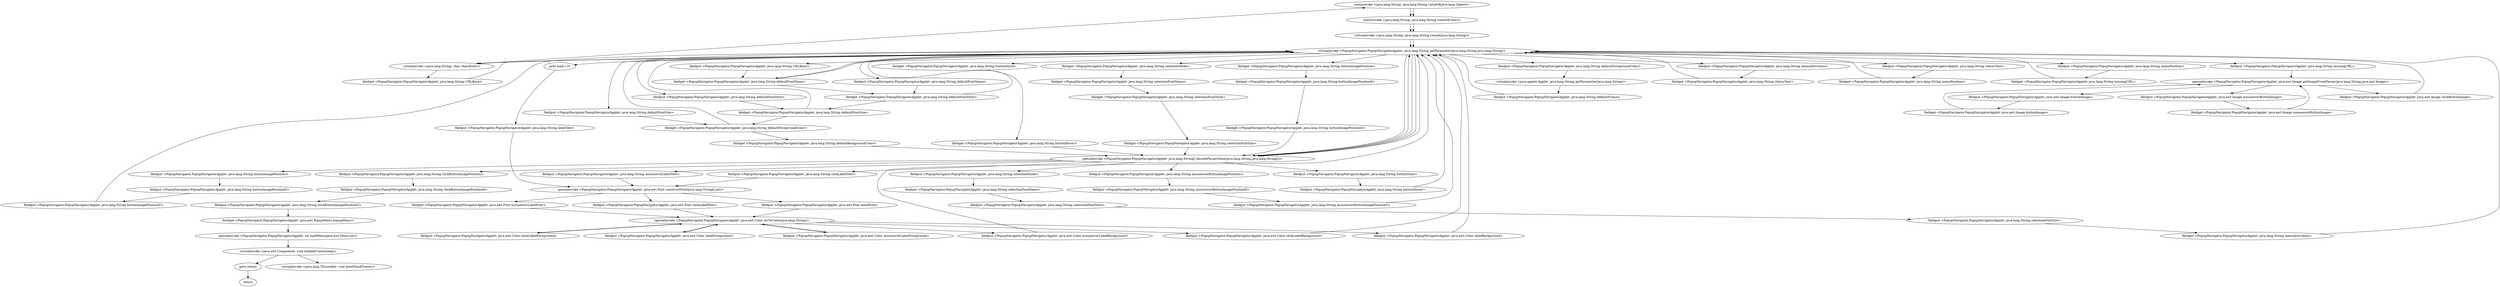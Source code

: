 digraph "" {
"staticinvoke <java.lang.String: java.lang.String valueOf(java.lang.Object)>";
 "staticinvoke <java.lang.String: java.lang.String valueOf(java.lang.Object)>"->"staticinvoke <java.lang.String: java.lang.String valueOf(char)>";
 "staticinvoke <java.lang.String: java.lang.String valueOf(char)>"->"virtualinvoke <java.lang.String: java.lang.String concat(java.lang.String)>";
 "virtualinvoke <java.lang.String: java.lang.String concat(java.lang.String)>"->"virtualinvoke <PopupNavigator.PopupNavigatorApplet: java.lang.String getParameter(java.lang.String,java.lang.String)>";
 "virtualinvoke <PopupNavigator.PopupNavigatorApplet: java.lang.String getParameter(java.lang.String,java.lang.String)>"->"virtualinvoke <java.lang.String: char charAt(int)>";
 "virtualinvoke <java.lang.String: char charAt(int)>"->"staticinvoke <java.lang.String: java.lang.String valueOf(java.lang.Object)>";
 "staticinvoke <java.lang.String: java.lang.String valueOf(java.lang.Object)>"->"staticinvoke <java.lang.String: java.lang.String valueOf(char)>";
 "staticinvoke <java.lang.String: java.lang.String valueOf(char)>"->"virtualinvoke <java.lang.String: java.lang.String concat(java.lang.String)>";
 "virtualinvoke <java.lang.String: java.lang.String concat(java.lang.String)>"->"virtualinvoke <PopupNavigator.PopupNavigatorApplet: java.lang.String getParameter(java.lang.String,java.lang.String)>";
 "virtualinvoke <PopupNavigator.PopupNavigatorApplet: java.lang.String getParameter(java.lang.String,java.lang.String)>"->"virtualinvoke <java.lang.String: char charAt(int)>";
 "virtualinvoke <java.lang.String: char charAt(int)>"->"fieldget <PopupNavigator.PopupNavigatorApplet: java.lang.String URLBase>";
 "fieldget <PopupNavigator.PopupNavigatorApplet: java.lang.String URLBase>"->"virtualinvoke <PopupNavigator.PopupNavigatorApplet: java.lang.String getParameter(java.lang.String,java.lang.String)>";
 "virtualinvoke <PopupNavigator.PopupNavigatorApplet: java.lang.String getParameter(java.lang.String,java.lang.String)>"->"fieldput <PopupNavigator.PopupNavigatorApplet: java.lang.String URLBase>";
 "fieldput <PopupNavigator.PopupNavigatorApplet: java.lang.String URLBase>"->"fieldget <PopupNavigator.PopupNavigatorApplet: java.lang.String defaultFontName>";
 "fieldget <PopupNavigator.PopupNavigatorApplet: java.lang.String defaultFontName>"->"virtualinvoke <PopupNavigator.PopupNavigatorApplet: java.lang.String getParameter(java.lang.String,java.lang.String)>";
 "virtualinvoke <PopupNavigator.PopupNavigatorApplet: java.lang.String getParameter(java.lang.String,java.lang.String)>"->"fieldput <PopupNavigator.PopupNavigatorApplet: java.lang.String defaultFontName>";
 "fieldput <PopupNavigator.PopupNavigatorApplet: java.lang.String defaultFontName>"->"fieldget <PopupNavigator.PopupNavigatorApplet: java.lang.String defaultFontStyle>";
 "fieldget <PopupNavigator.PopupNavigatorApplet: java.lang.String defaultFontStyle>"->"virtualinvoke <PopupNavigator.PopupNavigatorApplet: java.lang.String getParameter(java.lang.String,java.lang.String)>";
 "virtualinvoke <PopupNavigator.PopupNavigatorApplet: java.lang.String getParameter(java.lang.String,java.lang.String)>"->"fieldput <PopupNavigator.PopupNavigatorApplet: java.lang.String defaultFontStyle>";
 "fieldput <PopupNavigator.PopupNavigatorApplet: java.lang.String defaultFontStyle>"->"fieldget <PopupNavigator.PopupNavigatorApplet: java.lang.String defaultFontSize>";
 "fieldget <PopupNavigator.PopupNavigatorApplet: java.lang.String defaultFontSize>"->"virtualinvoke <PopupNavigator.PopupNavigatorApplet: java.lang.String getParameter(java.lang.String,java.lang.String)>";
 "virtualinvoke <PopupNavigator.PopupNavigatorApplet: java.lang.String getParameter(java.lang.String,java.lang.String)>"->"fieldput <PopupNavigator.PopupNavigatorApplet: java.lang.String defaultFontSize>";
 "fieldput <PopupNavigator.PopupNavigatorApplet: java.lang.String defaultFontSize>"->"fieldget <PopupNavigator.PopupNavigatorApplet: java.lang.String defaultForegroundColor>";
 "fieldget <PopupNavigator.PopupNavigatorApplet: java.lang.String defaultForegroundColor>"->"virtualinvoke <PopupNavigator.PopupNavigatorApplet: java.lang.String getParameter(java.lang.String,java.lang.String)>";
 "virtualinvoke <PopupNavigator.PopupNavigatorApplet: java.lang.String getParameter(java.lang.String,java.lang.String)>"->"fieldput <PopupNavigator.PopupNavigatorApplet: java.lang.String defaultForegroundColor>";
 "fieldput <PopupNavigator.PopupNavigatorApplet: java.lang.String defaultForegroundColor>"->"virtualinvoke <java.applet.Applet: java.lang.String getParameter(java.lang.String)>";
 "virtualinvoke <java.applet.Applet: java.lang.String getParameter(java.lang.String)>"->"fieldput <PopupNavigator.PopupNavigatorApplet: java.lang.String defaultFrame>";
 "fieldput <PopupNavigator.PopupNavigatorApplet: java.lang.String defaultFrame>"->"virtualinvoke <PopupNavigator.PopupNavigatorApplet: java.lang.String getParameter(java.lang.String,java.lang.String)>";
 "virtualinvoke <PopupNavigator.PopupNavigatorApplet: java.lang.String getParameter(java.lang.String,java.lang.String)>"->"fieldget <PopupNavigator.PopupNavigatorApplet: java.lang.String defaultFontName>";
 "fieldget <PopupNavigator.PopupNavigatorApplet: java.lang.String defaultFontName>"->"fieldget <PopupNavigator.PopupNavigatorApplet: java.lang.String defaultFontStyle>";
 "fieldget <PopupNavigator.PopupNavigatorApplet: java.lang.String defaultFontStyle>"->"fieldget <PopupNavigator.PopupNavigatorApplet: java.lang.String defaultFontSize>";
 "fieldget <PopupNavigator.PopupNavigatorApplet: java.lang.String defaultFontSize>"->"fieldget <PopupNavigator.PopupNavigatorApplet: java.lang.String defaultForegroundColor>";
 "fieldget <PopupNavigator.PopupNavigatorApplet: java.lang.String defaultForegroundColor>"->"fieldget <PopupNavigator.PopupNavigatorApplet: java.lang.String defaultBackgroundColor>";
 "fieldget <PopupNavigator.PopupNavigatorApplet: java.lang.String defaultBackgroundColor>"->"specialinvoke <PopupNavigator.PopupNavigatorApplet: java.lang.String[] decodeParamValue(java.lang.String,java.lang.String[])>";
 "specialinvoke <PopupNavigator.PopupNavigatorApplet: java.lang.String[] decodeParamValue(java.lang.String,java.lang.String[])>"->"virtualinvoke <PopupNavigator.PopupNavigatorApplet: java.lang.String getParameter(java.lang.String,java.lang.String)>";
 "virtualinvoke <PopupNavigator.PopupNavigatorApplet: java.lang.String getParameter(java.lang.String,java.lang.String)>"->"goto load.r r0";
 "goto load.r r0"->"fieldput <PopupNavigator.PopupNavigatorApplet: java.lang.String labelText>";
 "fieldput <PopupNavigator.PopupNavigatorApplet: java.lang.String labelText>"->"specialinvoke <PopupNavigator.PopupNavigatorApplet: java.awt.Font constructFont(java.lang.String[],int)>";
 "specialinvoke <PopupNavigator.PopupNavigatorApplet: java.awt.Font constructFont(java.lang.String[],int)>"->"fieldput <PopupNavigator.PopupNavigatorApplet: java.awt.Font labelFont>";
 "fieldput <PopupNavigator.PopupNavigatorApplet: java.awt.Font labelFont>"->"specialinvoke <PopupNavigator.PopupNavigatorApplet: java.awt.Color strToColor(java.lang.String)>";
 "specialinvoke <PopupNavigator.PopupNavigatorApplet: java.awt.Color strToColor(java.lang.String)>"->"fieldput <PopupNavigator.PopupNavigatorApplet: java.awt.Color labelForeground>";
 "fieldput <PopupNavigator.PopupNavigatorApplet: java.awt.Color labelForeground>"->"specialinvoke <PopupNavigator.PopupNavigatorApplet: java.awt.Color strToColor(java.lang.String)>";
 "specialinvoke <PopupNavigator.PopupNavigatorApplet: java.awt.Color strToColor(java.lang.String)>"->"fieldput <PopupNavigator.PopupNavigatorApplet: java.awt.Color labelBackground>";
 "fieldput <PopupNavigator.PopupNavigatorApplet: java.awt.Color labelBackground>"->"virtualinvoke <PopupNavigator.PopupNavigatorApplet: java.lang.String getParameter(java.lang.String,java.lang.String)>";
 "virtualinvoke <PopupNavigator.PopupNavigatorApplet: java.lang.String getParameter(java.lang.String,java.lang.String)>"->"specialinvoke <PopupNavigator.PopupNavigatorApplet: java.lang.String[] decodeParamValue(java.lang.String,java.lang.String[])>";
 "specialinvoke <PopupNavigator.PopupNavigatorApplet: java.lang.String[] decodeParamValue(java.lang.String,java.lang.String[])>"->"fieldput <PopupNavigator.PopupNavigatorApplet: java.lang.String mouseoverLabelText>";
 "fieldput <PopupNavigator.PopupNavigatorApplet: java.lang.String mouseoverLabelText>"->"specialinvoke <PopupNavigator.PopupNavigatorApplet: java.awt.Font constructFont(java.lang.String[],int)>";
 "specialinvoke <PopupNavigator.PopupNavigatorApplet: java.awt.Font constructFont(java.lang.String[],int)>"->"fieldput <PopupNavigator.PopupNavigatorApplet: java.awt.Font mouseoverLabelFont>";
 "fieldput <PopupNavigator.PopupNavigatorApplet: java.awt.Font mouseoverLabelFont>"->"specialinvoke <PopupNavigator.PopupNavigatorApplet: java.awt.Color strToColor(java.lang.String)>";
 "specialinvoke <PopupNavigator.PopupNavigatorApplet: java.awt.Color strToColor(java.lang.String)>"->"fieldput <PopupNavigator.PopupNavigatorApplet: java.awt.Color mouseoverLabelForeground>";
 "fieldput <PopupNavigator.PopupNavigatorApplet: java.awt.Color mouseoverLabelForeground>"->"specialinvoke <PopupNavigator.PopupNavigatorApplet: java.awt.Color strToColor(java.lang.String)>";
 "specialinvoke <PopupNavigator.PopupNavigatorApplet: java.awt.Color strToColor(java.lang.String)>"->"fieldput <PopupNavigator.PopupNavigatorApplet: java.awt.Color mouseoverLabelBackground>";
 "fieldput <PopupNavigator.PopupNavigatorApplet: java.awt.Color mouseoverLabelBackground>"->"virtualinvoke <PopupNavigator.PopupNavigatorApplet: java.lang.String getParameter(java.lang.String,java.lang.String)>";
 "virtualinvoke <PopupNavigator.PopupNavigatorApplet: java.lang.String getParameter(java.lang.String,java.lang.String)>"->"specialinvoke <PopupNavigator.PopupNavigatorApplet: java.lang.String[] decodeParamValue(java.lang.String,java.lang.String[])>";
 "specialinvoke <PopupNavigator.PopupNavigatorApplet: java.lang.String[] decodeParamValue(java.lang.String,java.lang.String[])>"->"fieldput <PopupNavigator.PopupNavigatorApplet: java.lang.String clickLabelText>";
 "fieldput <PopupNavigator.PopupNavigatorApplet: java.lang.String clickLabelText>"->"specialinvoke <PopupNavigator.PopupNavigatorApplet: java.awt.Font constructFont(java.lang.String[],int)>";
 "specialinvoke <PopupNavigator.PopupNavigatorApplet: java.awt.Font constructFont(java.lang.String[],int)>"->"fieldput <PopupNavigator.PopupNavigatorApplet: java.awt.Font clickLabelFont>";
 "fieldput <PopupNavigator.PopupNavigatorApplet: java.awt.Font clickLabelFont>"->"specialinvoke <PopupNavigator.PopupNavigatorApplet: java.awt.Color strToColor(java.lang.String)>";
 "specialinvoke <PopupNavigator.PopupNavigatorApplet: java.awt.Color strToColor(java.lang.String)>"->"fieldput <PopupNavigator.PopupNavigatorApplet: java.awt.Color clickLabelForeground>";
 "fieldput <PopupNavigator.PopupNavigatorApplet: java.awt.Color clickLabelForeground>"->"specialinvoke <PopupNavigator.PopupNavigatorApplet: java.awt.Color strToColor(java.lang.String)>";
 "specialinvoke <PopupNavigator.PopupNavigatorApplet: java.awt.Color strToColor(java.lang.String)>"->"fieldput <PopupNavigator.PopupNavigatorApplet: java.awt.Color clickLabelBackground>";
 "fieldput <PopupNavigator.PopupNavigatorApplet: java.awt.Color clickLabelBackground>"->"virtualinvoke <PopupNavigator.PopupNavigatorApplet: java.lang.String getParameter(java.lang.String,java.lang.String)>";
 "virtualinvoke <PopupNavigator.PopupNavigatorApplet: java.lang.String getParameter(java.lang.String,java.lang.String)>"->"fieldget <PopupNavigator.PopupNavigatorApplet: java.lang.String buttonStyle>";
 "fieldget <PopupNavigator.PopupNavigatorApplet: java.lang.String buttonStyle>"->"fieldget <PopupNavigator.PopupNavigatorApplet: java.lang.String buttonHover>";
 "fieldget <PopupNavigator.PopupNavigatorApplet: java.lang.String buttonHover>"->"specialinvoke <PopupNavigator.PopupNavigatorApplet: java.lang.String[] decodeParamValue(java.lang.String,java.lang.String[])>";
 "specialinvoke <PopupNavigator.PopupNavigatorApplet: java.lang.String[] decodeParamValue(java.lang.String,java.lang.String[])>"->"fieldput <PopupNavigator.PopupNavigatorApplet: java.lang.String buttonStyle>";
 "fieldput <PopupNavigator.PopupNavigatorApplet: java.lang.String buttonStyle>"->"fieldput <PopupNavigator.PopupNavigatorApplet: java.lang.String buttonHover>";
 "fieldput <PopupNavigator.PopupNavigatorApplet: java.lang.String buttonHover>"->"virtualinvoke <PopupNavigator.PopupNavigatorApplet: java.lang.String getParameter(java.lang.String,java.lang.String)>";
 "virtualinvoke <PopupNavigator.PopupNavigatorApplet: java.lang.String getParameter(java.lang.String,java.lang.String)>"->"fieldget <PopupNavigator.PopupNavigatorApplet: java.lang.String selectionMode>";
 "fieldget <PopupNavigator.PopupNavigatorApplet: java.lang.String selectionMode>"->"fieldget <PopupNavigator.PopupNavigatorApplet: java.lang.String selectionFontName>";
 "fieldget <PopupNavigator.PopupNavigatorApplet: java.lang.String selectionFontName>"->"fieldget <PopupNavigator.PopupNavigatorApplet: java.lang.String selectionFontStyle>";
 "fieldget <PopupNavigator.PopupNavigatorApplet: java.lang.String selectionFontStyle>"->"fieldget <PopupNavigator.PopupNavigatorApplet: java.lang.String selectionFontSize>";
 "fieldget <PopupNavigator.PopupNavigatorApplet: java.lang.String selectionFontSize>"->"specialinvoke <PopupNavigator.PopupNavigatorApplet: java.lang.String[] decodeParamValue(java.lang.String,java.lang.String[])>";
 "specialinvoke <PopupNavigator.PopupNavigatorApplet: java.lang.String[] decodeParamValue(java.lang.String,java.lang.String[])>"->"fieldput <PopupNavigator.PopupNavigatorApplet: java.lang.String selectionMode>";
 "fieldput <PopupNavigator.PopupNavigatorApplet: java.lang.String selectionMode>"->"fieldput <PopupNavigator.PopupNavigatorApplet: java.lang.String selectionFontName>";
 "fieldput <PopupNavigator.PopupNavigatorApplet: java.lang.String selectionFontName>"->"fieldput <PopupNavigator.PopupNavigatorApplet: java.lang.String selectionFontStyle>";
 "fieldput <PopupNavigator.PopupNavigatorApplet: java.lang.String selectionFontStyle>"->"fieldput <PopupNavigator.PopupNavigatorApplet: java.lang.String selectionFontSize>";
 "fieldput <PopupNavigator.PopupNavigatorApplet: java.lang.String selectionFontSize>"->"fieldget <PopupNavigator.PopupNavigatorApplet: java.lang.String menuActivation>";
 "fieldget <PopupNavigator.PopupNavigatorApplet: java.lang.String menuActivation>"->"virtualinvoke <PopupNavigator.PopupNavigatorApplet: java.lang.String getParameter(java.lang.String,java.lang.String)>";
 "virtualinvoke <PopupNavigator.PopupNavigatorApplet: java.lang.String getParameter(java.lang.String,java.lang.String)>"->"fieldput <PopupNavigator.PopupNavigatorApplet: java.lang.String menuActivation>";
 "fieldput <PopupNavigator.PopupNavigatorApplet: java.lang.String menuActivation>"->"fieldget <PopupNavigator.PopupNavigatorApplet: java.lang.String statusText>";
 "fieldget <PopupNavigator.PopupNavigatorApplet: java.lang.String statusText>"->"virtualinvoke <PopupNavigator.PopupNavigatorApplet: java.lang.String getParameter(java.lang.String,java.lang.String)>";
 "virtualinvoke <PopupNavigator.PopupNavigatorApplet: java.lang.String getParameter(java.lang.String,java.lang.String)>"->"fieldput <PopupNavigator.PopupNavigatorApplet: java.lang.String statusText>";
 "fieldput <PopupNavigator.PopupNavigatorApplet: java.lang.String statusText>"->"fieldget <PopupNavigator.PopupNavigatorApplet: java.lang.String menuPosition>";
 "fieldget <PopupNavigator.PopupNavigatorApplet: java.lang.String menuPosition>"->"virtualinvoke <PopupNavigator.PopupNavigatorApplet: java.lang.String getParameter(java.lang.String,java.lang.String)>";
 "virtualinvoke <PopupNavigator.PopupNavigatorApplet: java.lang.String getParameter(java.lang.String,java.lang.String)>"->"fieldput <PopupNavigator.PopupNavigatorApplet: java.lang.String menuPosition>";
 "fieldput <PopupNavigator.PopupNavigatorApplet: java.lang.String menuPosition>"->"fieldget <PopupNavigator.PopupNavigatorApplet: java.lang.String missingURL>";
 "fieldget <PopupNavigator.PopupNavigatorApplet: java.lang.String missingURL>"->"virtualinvoke <PopupNavigator.PopupNavigatorApplet: java.lang.String getParameter(java.lang.String,java.lang.String)>";
 "virtualinvoke <PopupNavigator.PopupNavigatorApplet: java.lang.String getParameter(java.lang.String,java.lang.String)>"->"fieldput <PopupNavigator.PopupNavigatorApplet: java.lang.String missingURL>";
 "fieldput <PopupNavigator.PopupNavigatorApplet: java.lang.String missingURL>"->"specialinvoke <PopupNavigator.PopupNavigatorApplet: java.awt.Image getImageFromParam(java.lang.String,java.awt.Image)>";
 "specialinvoke <PopupNavigator.PopupNavigatorApplet: java.awt.Image getImageFromParam(java.lang.String,java.awt.Image)>"->"fieldput <PopupNavigator.PopupNavigatorApplet: java.awt.Image buttonImage>";
 "fieldput <PopupNavigator.PopupNavigatorApplet: java.awt.Image buttonImage>"->"fieldget <PopupNavigator.PopupNavigatorApplet: java.awt.Image buttonImage>";
 "fieldget <PopupNavigator.PopupNavigatorApplet: java.awt.Image buttonImage>"->"specialinvoke <PopupNavigator.PopupNavigatorApplet: java.awt.Image getImageFromParam(java.lang.String,java.awt.Image)>";
 "specialinvoke <PopupNavigator.PopupNavigatorApplet: java.awt.Image getImageFromParam(java.lang.String,java.awt.Image)>"->"fieldput <PopupNavigator.PopupNavigatorApplet: java.awt.Image mouseoverButtonImage>";
 "fieldput <PopupNavigator.PopupNavigatorApplet: java.awt.Image mouseoverButtonImage>"->"fieldget <PopupNavigator.PopupNavigatorApplet: java.awt.Image mouseoverButtonImage>";
 "fieldget <PopupNavigator.PopupNavigatorApplet: java.awt.Image mouseoverButtonImage>"->"specialinvoke <PopupNavigator.PopupNavigatorApplet: java.awt.Image getImageFromParam(java.lang.String,java.awt.Image)>";
 "specialinvoke <PopupNavigator.PopupNavigatorApplet: java.awt.Image getImageFromParam(java.lang.String,java.awt.Image)>"->"fieldput <PopupNavigator.PopupNavigatorApplet: java.awt.Image clickButtonImage>";
 "fieldput <PopupNavigator.PopupNavigatorApplet: java.awt.Image clickButtonImage>"->"virtualinvoke <PopupNavigator.PopupNavigatorApplet: java.lang.String getParameter(java.lang.String,java.lang.String)>";
 "virtualinvoke <PopupNavigator.PopupNavigatorApplet: java.lang.String getParameter(java.lang.String,java.lang.String)>"->"fieldget <PopupNavigator.PopupNavigatorApplet: java.lang.String buttonImagePosition>";
 "fieldget <PopupNavigator.PopupNavigatorApplet: java.lang.String buttonImagePosition>"->"fieldget <PopupNavigator.PopupNavigatorApplet: java.lang.String buttonImagePositionX>";
 "fieldget <PopupNavigator.PopupNavigatorApplet: java.lang.String buttonImagePositionX>"->"fieldget <PopupNavigator.PopupNavigatorApplet: java.lang.String buttonImagePositionY>";
 "fieldget <PopupNavigator.PopupNavigatorApplet: java.lang.String buttonImagePositionY>"->"specialinvoke <PopupNavigator.PopupNavigatorApplet: java.lang.String[] decodeParamValue(java.lang.String,java.lang.String[])>";
 "specialinvoke <PopupNavigator.PopupNavigatorApplet: java.lang.String[] decodeParamValue(java.lang.String,java.lang.String[])>"->"fieldput <PopupNavigator.PopupNavigatorApplet: java.lang.String buttonImagePosition>";
 "fieldput <PopupNavigator.PopupNavigatorApplet: java.lang.String buttonImagePosition>"->"fieldput <PopupNavigator.PopupNavigatorApplet: java.lang.String buttonImagePositionX>";
 "fieldput <PopupNavigator.PopupNavigatorApplet: java.lang.String buttonImagePositionX>"->"fieldput <PopupNavigator.PopupNavigatorApplet: java.lang.String buttonImagePositionY>";
 "fieldput <PopupNavigator.PopupNavigatorApplet: java.lang.String buttonImagePositionY>"->"virtualinvoke <PopupNavigator.PopupNavigatorApplet: java.lang.String getParameter(java.lang.String,java.lang.String)>";
 "virtualinvoke <PopupNavigator.PopupNavigatorApplet: java.lang.String getParameter(java.lang.String,java.lang.String)>"->"specialinvoke <PopupNavigator.PopupNavigatorApplet: java.lang.String[] decodeParamValue(java.lang.String,java.lang.String[])>";
 "specialinvoke <PopupNavigator.PopupNavigatorApplet: java.lang.String[] decodeParamValue(java.lang.String,java.lang.String[])>"->"fieldput <PopupNavigator.PopupNavigatorApplet: java.lang.String mouseoverButtonImagePosition>";
 "fieldput <PopupNavigator.PopupNavigatorApplet: java.lang.String mouseoverButtonImagePosition>"->"fieldput <PopupNavigator.PopupNavigatorApplet: java.lang.String mouseoverButtonImagePositionX>";
 "fieldput <PopupNavigator.PopupNavigatorApplet: java.lang.String mouseoverButtonImagePositionX>"->"fieldput <PopupNavigator.PopupNavigatorApplet: java.lang.String mouseoverButtonImagePositionY>";
 "fieldput <PopupNavigator.PopupNavigatorApplet: java.lang.String mouseoverButtonImagePositionY>"->"virtualinvoke <PopupNavigator.PopupNavigatorApplet: java.lang.String getParameter(java.lang.String,java.lang.String)>";
 "virtualinvoke <PopupNavigator.PopupNavigatorApplet: java.lang.String getParameter(java.lang.String,java.lang.String)>"->"specialinvoke <PopupNavigator.PopupNavigatorApplet: java.lang.String[] decodeParamValue(java.lang.String,java.lang.String[])>";
 "specialinvoke <PopupNavigator.PopupNavigatorApplet: java.lang.String[] decodeParamValue(java.lang.String,java.lang.String[])>"->"fieldput <PopupNavigator.PopupNavigatorApplet: java.lang.String clickButtonImagePosition>";
 "fieldput <PopupNavigator.PopupNavigatorApplet: java.lang.String clickButtonImagePosition>"->"fieldput <PopupNavigator.PopupNavigatorApplet: java.lang.String clickButtonImagePositionX>";
 "fieldput <PopupNavigator.PopupNavigatorApplet: java.lang.String clickButtonImagePositionX>"->"fieldput <PopupNavigator.PopupNavigatorApplet: java.lang.String clickButtonImagePositionY>";
 "fieldput <PopupNavigator.PopupNavigatorApplet: java.lang.String clickButtonImagePositionY>"->"fieldget <PopupNavigator.PopupNavigatorApplet: java.awt.PopupMenu popupMenu>";
 "fieldget <PopupNavigator.PopupNavigatorApplet: java.awt.PopupMenu popupMenu>"->"specialinvoke <PopupNavigator.PopupNavigatorApplet: int loadMenu(java.awt.Menu,int)>";
 "specialinvoke <PopupNavigator.PopupNavigatorApplet: int loadMenu(java.awt.Menu,int)>"->"virtualinvoke <java.awt.Component: void enableEvents(long)>";
 "virtualinvoke <java.awt.Component: void enableEvents(long)>"->"goto return";
 "goto return"->"return";
 "virtualinvoke <java.awt.Component: void enableEvents(long)>"->"virtualinvoke <java.lang.Throwable: void printStackTrace()>";
}
